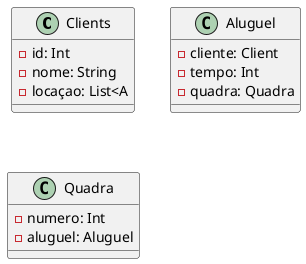@startuml ginasio
class Clients {
  - id: Int
  - nome: String
  - locaçao: List<A
}

class Aluguel {
  - cliente: Client
  - tempo: Int
  - quadra: Quadra
}

class Quadra {
  - numero: Int
  - aluguel: Aluguel
}
@enduml